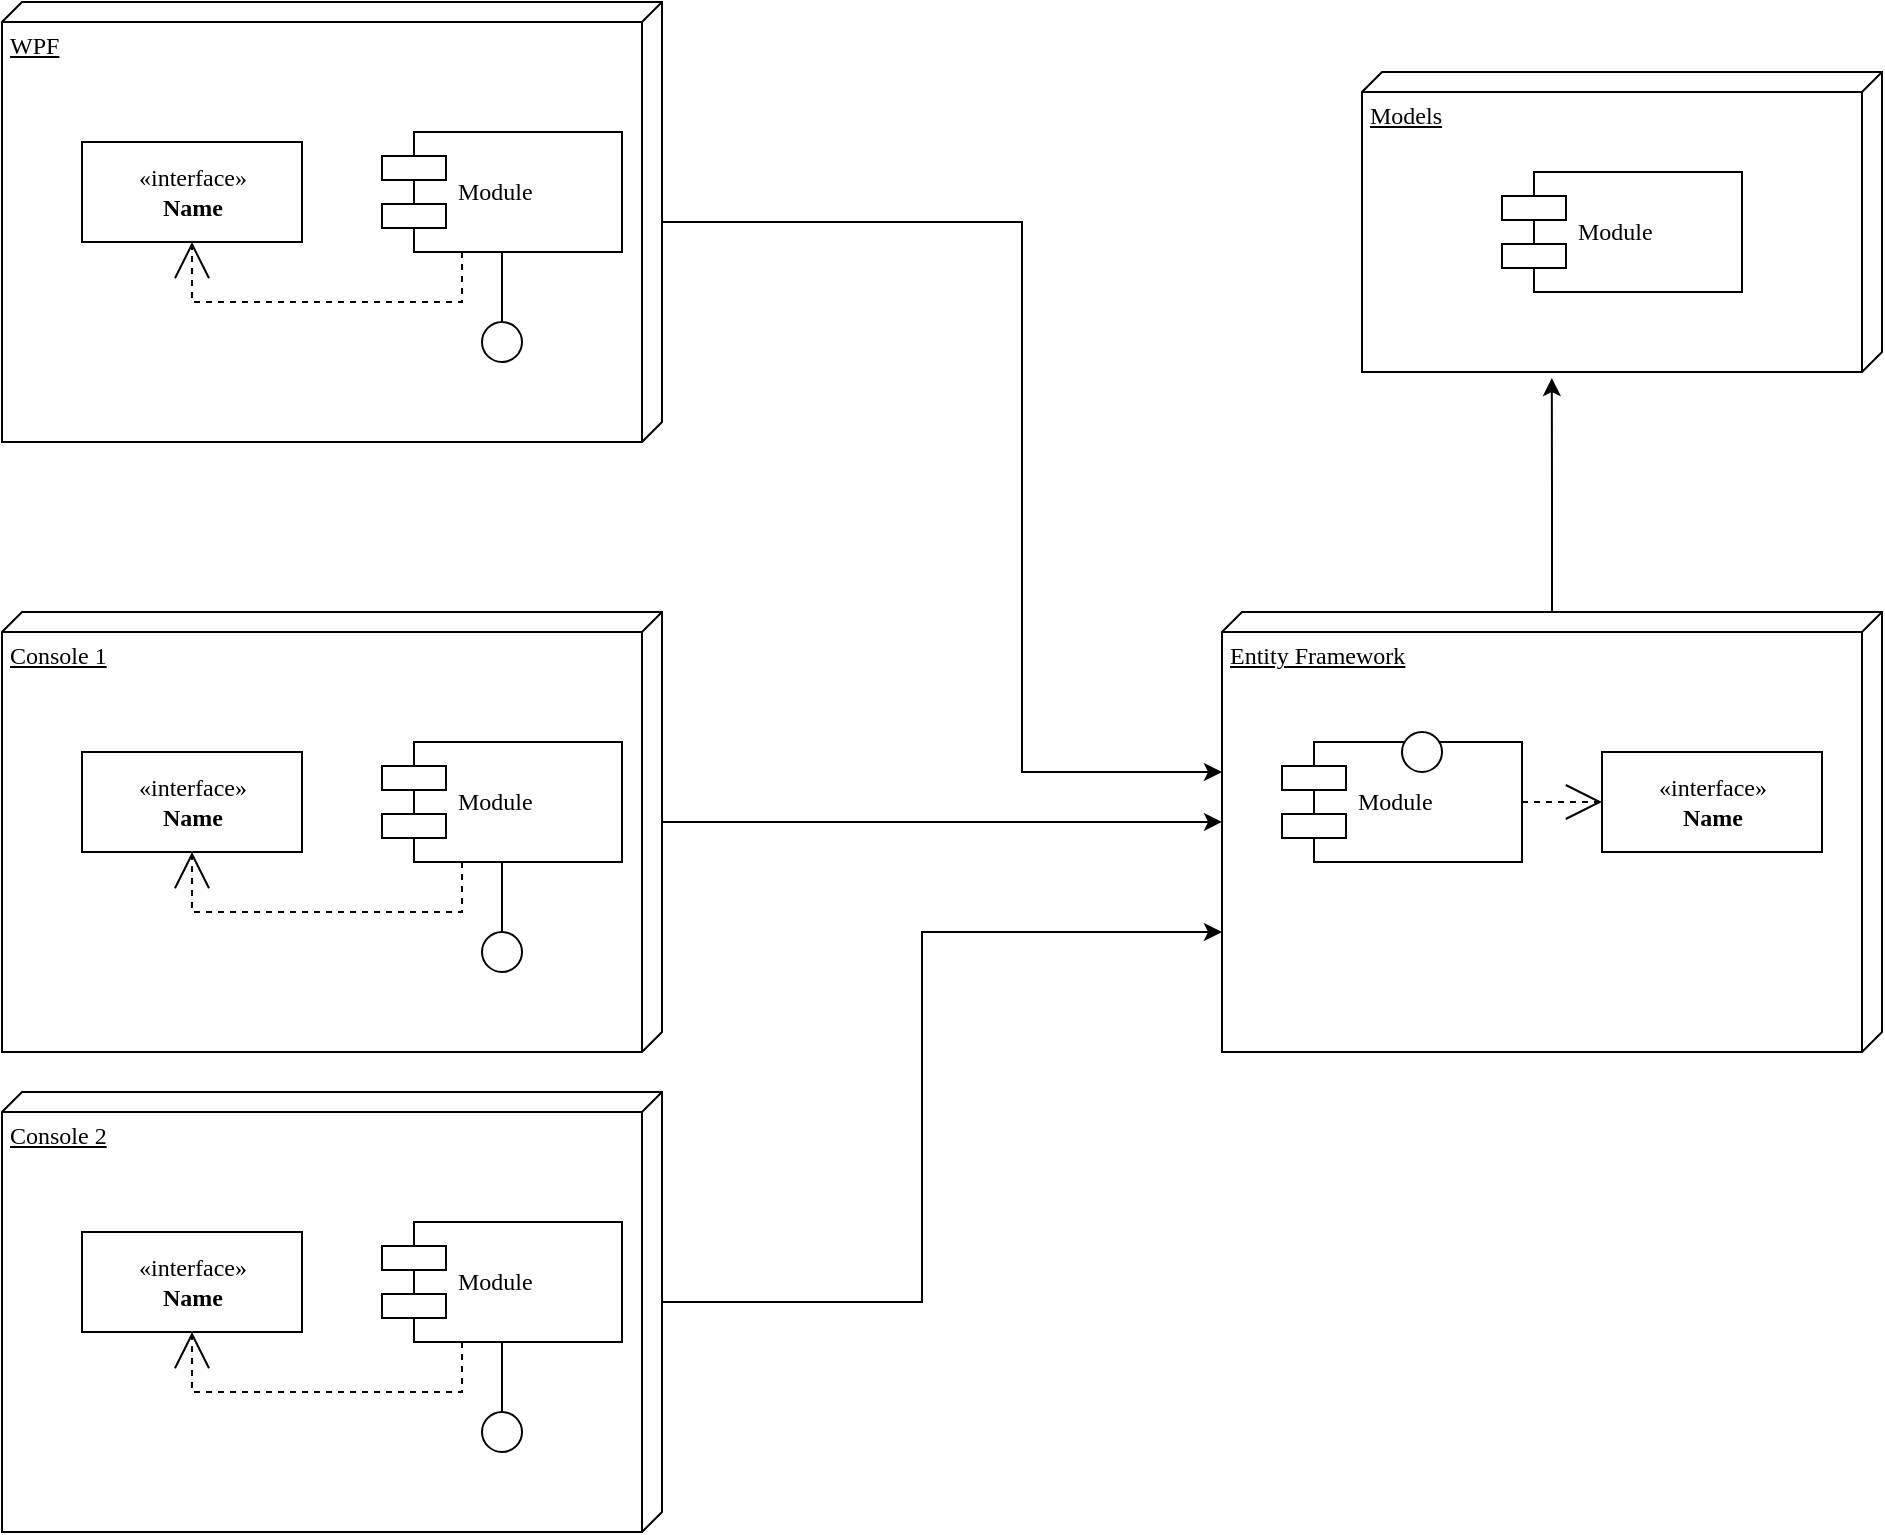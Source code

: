 <mxfile version="16.4.7" type="device"><diagram name="Page-1" id="5f0bae14-7c28-e335-631c-24af17079c00"><mxGraphModel dx="1422" dy="804" grid="1" gridSize="10" guides="1" tooltips="1" connect="1" arrows="1" fold="1" page="1" pageScale="1" pageWidth="1100" pageHeight="850" background="none" math="0" shadow="0"><root><mxCell id="0"/><mxCell id="1" parent="0"/><mxCell id="NFbS2sMqttWDdDJyt3G6-21" style="edgeStyle=orthogonalEdgeStyle;rounded=0;orthogonalLoop=1;jettySize=auto;html=1;exitX=0;exitY=0;exitDx=105;exitDy=0;exitPerimeter=0;" edge="1" parent="1" source="39150e848f15840c-1" target="39150e848f15840c-2"><mxGeometry relative="1" as="geometry"><Array as="points"><mxPoint x="450" y="155"/><mxPoint x="630" y="155"/><mxPoint x="630" y="430"/></Array></mxGeometry></mxCell><mxCell id="39150e848f15840c-1" value="WPF" style="verticalAlign=top;align=left;spacingTop=8;spacingLeft=2;spacingRight=12;shape=cube;size=10;direction=south;fontStyle=4;html=1;rounded=0;shadow=0;comic=0;labelBackgroundColor=none;strokeWidth=1;fontFamily=Verdana;fontSize=12" parent="1" vertex="1"><mxGeometry x="120" y="45" width="330" height="220" as="geometry"/></mxCell><mxCell id="NFbS2sMqttWDdDJyt3G6-27" style="edgeStyle=orthogonalEdgeStyle;rounded=0;orthogonalLoop=1;jettySize=auto;html=1;entryX=1.02;entryY=0.635;entryDx=0;entryDy=0;entryPerimeter=0;" edge="1" parent="1" source="39150e848f15840c-2" target="39150e848f15840c-3"><mxGeometry relative="1" as="geometry"/></mxCell><mxCell id="39150e848f15840c-2" value="Entity Framework" style="verticalAlign=top;align=left;spacingTop=8;spacingLeft=2;spacingRight=12;shape=cube;size=10;direction=south;fontStyle=4;html=1;rounded=0;shadow=0;comic=0;labelBackgroundColor=none;strokeWidth=1;fontFamily=Verdana;fontSize=12" parent="1" vertex="1"><mxGeometry x="730" y="350" width="330" height="220" as="geometry"/></mxCell><mxCell id="39150e848f15840c-3" value="Models" style="verticalAlign=top;align=left;spacingTop=8;spacingLeft=2;spacingRight=12;shape=cube;size=10;direction=south;fontStyle=4;html=1;rounded=0;shadow=0;comic=0;labelBackgroundColor=none;strokeWidth=1;fontFamily=Verdana;fontSize=12" parent="1" vertex="1"><mxGeometry x="800" y="80" width="260" height="150" as="geometry"/></mxCell><mxCell id="39150e848f15840c-4" value="&amp;laquo;interface&amp;raquo;&lt;br&gt;&lt;b&gt;Name&lt;/b&gt;" style="html=1;rounded=0;shadow=0;comic=0;labelBackgroundColor=none;strokeWidth=1;fontFamily=Verdana;fontSize=12;align=center;" parent="1" vertex="1"><mxGeometry x="160" y="115" width="110" height="50" as="geometry"/></mxCell><mxCell id="39150e848f15840c-5" value="Module" style="shape=component;align=left;spacingLeft=36;rounded=0;shadow=0;comic=0;labelBackgroundColor=none;strokeWidth=1;fontFamily=Verdana;fontSize=12;html=1;" parent="1" vertex="1"><mxGeometry x="310" y="110" width="120" height="60" as="geometry"/></mxCell><mxCell id="39150e848f15840c-6" value="" style="ellipse;whiteSpace=wrap;html=1;rounded=0;shadow=0;comic=0;labelBackgroundColor=none;strokeWidth=1;fontFamily=Verdana;fontSize=12;align=center;" parent="1" vertex="1"><mxGeometry x="360" y="205" width="20" height="20" as="geometry"/></mxCell><mxCell id="39150e848f15840c-7" value="Module" style="shape=component;align=left;spacingLeft=36;rounded=0;shadow=0;comic=0;labelBackgroundColor=none;strokeWidth=1;fontFamily=Verdana;fontSize=12;html=1;" parent="1" vertex="1"><mxGeometry x="760" y="415" width="120" height="60" as="geometry"/></mxCell><mxCell id="39150e848f15840c-8" value="&amp;laquo;interface&amp;raquo;&lt;br&gt;&lt;b&gt;Name&lt;/b&gt;" style="html=1;rounded=0;shadow=0;comic=0;labelBackgroundColor=none;strokeWidth=1;fontFamily=Verdana;fontSize=12;align=center;" parent="1" vertex="1"><mxGeometry x="920" y="420" width="110" height="50" as="geometry"/></mxCell><mxCell id="39150e848f15840c-10" value="Module" style="shape=component;align=left;spacingLeft=36;rounded=0;shadow=0;comic=0;labelBackgroundColor=none;strokeWidth=1;fontFamily=Verdana;fontSize=12;html=1;" parent="1" vertex="1"><mxGeometry x="870" y="130" width="120" height="60" as="geometry"/></mxCell><mxCell id="39150e848f15840c-14" style="edgeStyle=elbowEdgeStyle;rounded=0;html=1;labelBackgroundColor=none;startArrow=none;startFill=0;startSize=8;endArrow=none;endFill=0;endSize=16;fontFamily=Verdana;fontSize=12;" parent="1" source="39150e848f15840c-6" target="39150e848f15840c-5" edge="1"><mxGeometry relative="1" as="geometry"/></mxCell><mxCell id="39150e848f15840c-15" style="edgeStyle=orthogonalEdgeStyle;rounded=0;html=1;labelBackgroundColor=none;startArrow=none;startFill=0;startSize=8;endArrow=open;endFill=0;endSize=16;fontFamily=Verdana;fontSize=12;dashed=1;" parent="1" source="39150e848f15840c-5" target="39150e848f15840c-4" edge="1"><mxGeometry relative="1" as="geometry"><Array as="points"><mxPoint x="350" y="195"/><mxPoint x="215" y="195"/></Array></mxGeometry></mxCell><mxCell id="39150e848f15840c-16" style="edgeStyle=orthogonalEdgeStyle;rounded=0;html=1;dashed=1;labelBackgroundColor=none;startArrow=none;startFill=0;startSize=8;endArrow=open;endFill=0;endSize=16;fontFamily=Verdana;fontSize=12;" parent="1" source="39150e848f15840c-7" target="39150e848f15840c-8" edge="1"><mxGeometry relative="1" as="geometry"/></mxCell><mxCell id="NFbS2sMqttWDdDJyt3G6-2" value="" style="ellipse;whiteSpace=wrap;html=1;rounded=0;shadow=0;comic=0;labelBackgroundColor=none;strokeWidth=1;fontFamily=Verdana;fontSize=12;align=center;" vertex="1" parent="1"><mxGeometry x="820" y="410" width="20" height="20" as="geometry"/></mxCell><mxCell id="NFbS2sMqttWDdDJyt3G6-22" style="edgeStyle=orthogonalEdgeStyle;rounded=0;orthogonalLoop=1;jettySize=auto;html=1;exitX=0;exitY=0;exitDx=105;exitDy=0;exitPerimeter=0;entryX=0.477;entryY=1;entryDx=0;entryDy=0;entryPerimeter=0;" edge="1" parent="1" source="NFbS2sMqttWDdDJyt3G6-7" target="39150e848f15840c-2"><mxGeometry relative="1" as="geometry"/></mxCell><mxCell id="NFbS2sMqttWDdDJyt3G6-7" value="Console 1" style="verticalAlign=top;align=left;spacingTop=8;spacingLeft=2;spacingRight=12;shape=cube;size=10;direction=south;fontStyle=4;html=1;rounded=0;shadow=0;comic=0;labelBackgroundColor=none;strokeWidth=1;fontFamily=Verdana;fontSize=12" vertex="1" parent="1"><mxGeometry x="120" y="350" width="330" height="220" as="geometry"/></mxCell><mxCell id="NFbS2sMqttWDdDJyt3G6-8" value="&amp;laquo;interface&amp;raquo;&lt;br&gt;&lt;b&gt;Name&lt;/b&gt;" style="html=1;rounded=0;shadow=0;comic=0;labelBackgroundColor=none;strokeWidth=1;fontFamily=Verdana;fontSize=12;align=center;" vertex="1" parent="1"><mxGeometry x="160" y="420" width="110" height="50" as="geometry"/></mxCell><mxCell id="NFbS2sMqttWDdDJyt3G6-9" value="Module" style="shape=component;align=left;spacingLeft=36;rounded=0;shadow=0;comic=0;labelBackgroundColor=none;strokeWidth=1;fontFamily=Verdana;fontSize=12;html=1;" vertex="1" parent="1"><mxGeometry x="310" y="415" width="120" height="60" as="geometry"/></mxCell><mxCell id="NFbS2sMqttWDdDJyt3G6-10" value="" style="ellipse;whiteSpace=wrap;html=1;rounded=0;shadow=0;comic=0;labelBackgroundColor=none;strokeWidth=1;fontFamily=Verdana;fontSize=12;align=center;" vertex="1" parent="1"><mxGeometry x="360" y="510" width="20" height="20" as="geometry"/></mxCell><mxCell id="NFbS2sMqttWDdDJyt3G6-11" style="edgeStyle=elbowEdgeStyle;rounded=0;html=1;labelBackgroundColor=none;startArrow=none;startFill=0;startSize=8;endArrow=none;endFill=0;endSize=16;fontFamily=Verdana;fontSize=12;" edge="1" parent="1" source="NFbS2sMqttWDdDJyt3G6-10" target="NFbS2sMqttWDdDJyt3G6-9"><mxGeometry relative="1" as="geometry"/></mxCell><mxCell id="NFbS2sMqttWDdDJyt3G6-12" style="edgeStyle=orthogonalEdgeStyle;rounded=0;html=1;labelBackgroundColor=none;startArrow=none;startFill=0;startSize=8;endArrow=open;endFill=0;endSize=16;fontFamily=Verdana;fontSize=12;dashed=1;" edge="1" parent="1" source="NFbS2sMqttWDdDJyt3G6-9" target="NFbS2sMqttWDdDJyt3G6-8"><mxGeometry relative="1" as="geometry"><Array as="points"><mxPoint x="350" y="500"/><mxPoint x="215" y="500"/></Array></mxGeometry></mxCell><mxCell id="NFbS2sMqttWDdDJyt3G6-26" style="edgeStyle=orthogonalEdgeStyle;rounded=0;orthogonalLoop=1;jettySize=auto;html=1;exitX=0;exitY=0;exitDx=105;exitDy=0;exitPerimeter=0;" edge="1" parent="1" source="NFbS2sMqttWDdDJyt3G6-13" target="39150e848f15840c-2"><mxGeometry relative="1" as="geometry"><Array as="points"><mxPoint x="580" y="695"/><mxPoint x="580" y="510"/></Array></mxGeometry></mxCell><mxCell id="NFbS2sMqttWDdDJyt3G6-13" value="Console 2" style="verticalAlign=top;align=left;spacingTop=8;spacingLeft=2;spacingRight=12;shape=cube;size=10;direction=south;fontStyle=4;html=1;rounded=0;shadow=0;comic=0;labelBackgroundColor=none;strokeWidth=1;fontFamily=Verdana;fontSize=12" vertex="1" parent="1"><mxGeometry x="120" y="590" width="330" height="220" as="geometry"/></mxCell><mxCell id="NFbS2sMqttWDdDJyt3G6-14" value="&amp;laquo;interface&amp;raquo;&lt;br&gt;&lt;b&gt;Name&lt;/b&gt;" style="html=1;rounded=0;shadow=0;comic=0;labelBackgroundColor=none;strokeWidth=1;fontFamily=Verdana;fontSize=12;align=center;" vertex="1" parent="1"><mxGeometry x="160" y="660" width="110" height="50" as="geometry"/></mxCell><mxCell id="NFbS2sMqttWDdDJyt3G6-15" value="Module" style="shape=component;align=left;spacingLeft=36;rounded=0;shadow=0;comic=0;labelBackgroundColor=none;strokeWidth=1;fontFamily=Verdana;fontSize=12;html=1;" vertex="1" parent="1"><mxGeometry x="310" y="655" width="120" height="60" as="geometry"/></mxCell><mxCell id="NFbS2sMqttWDdDJyt3G6-16" value="" style="ellipse;whiteSpace=wrap;html=1;rounded=0;shadow=0;comic=0;labelBackgroundColor=none;strokeWidth=1;fontFamily=Verdana;fontSize=12;align=center;" vertex="1" parent="1"><mxGeometry x="360" y="750" width="20" height="20" as="geometry"/></mxCell><mxCell id="NFbS2sMqttWDdDJyt3G6-17" style="edgeStyle=elbowEdgeStyle;rounded=0;html=1;labelBackgroundColor=none;startArrow=none;startFill=0;startSize=8;endArrow=none;endFill=0;endSize=16;fontFamily=Verdana;fontSize=12;" edge="1" parent="1" source="NFbS2sMqttWDdDJyt3G6-16" target="NFbS2sMqttWDdDJyt3G6-15"><mxGeometry relative="1" as="geometry"/></mxCell><mxCell id="NFbS2sMqttWDdDJyt3G6-18" style="edgeStyle=orthogonalEdgeStyle;rounded=0;html=1;labelBackgroundColor=none;startArrow=none;startFill=0;startSize=8;endArrow=open;endFill=0;endSize=16;fontFamily=Verdana;fontSize=12;dashed=1;" edge="1" parent="1" source="NFbS2sMqttWDdDJyt3G6-15" target="NFbS2sMqttWDdDJyt3G6-14"><mxGeometry relative="1" as="geometry"><Array as="points"><mxPoint x="350" y="740"/><mxPoint x="215" y="740"/></Array></mxGeometry></mxCell></root></mxGraphModel></diagram></mxfile>